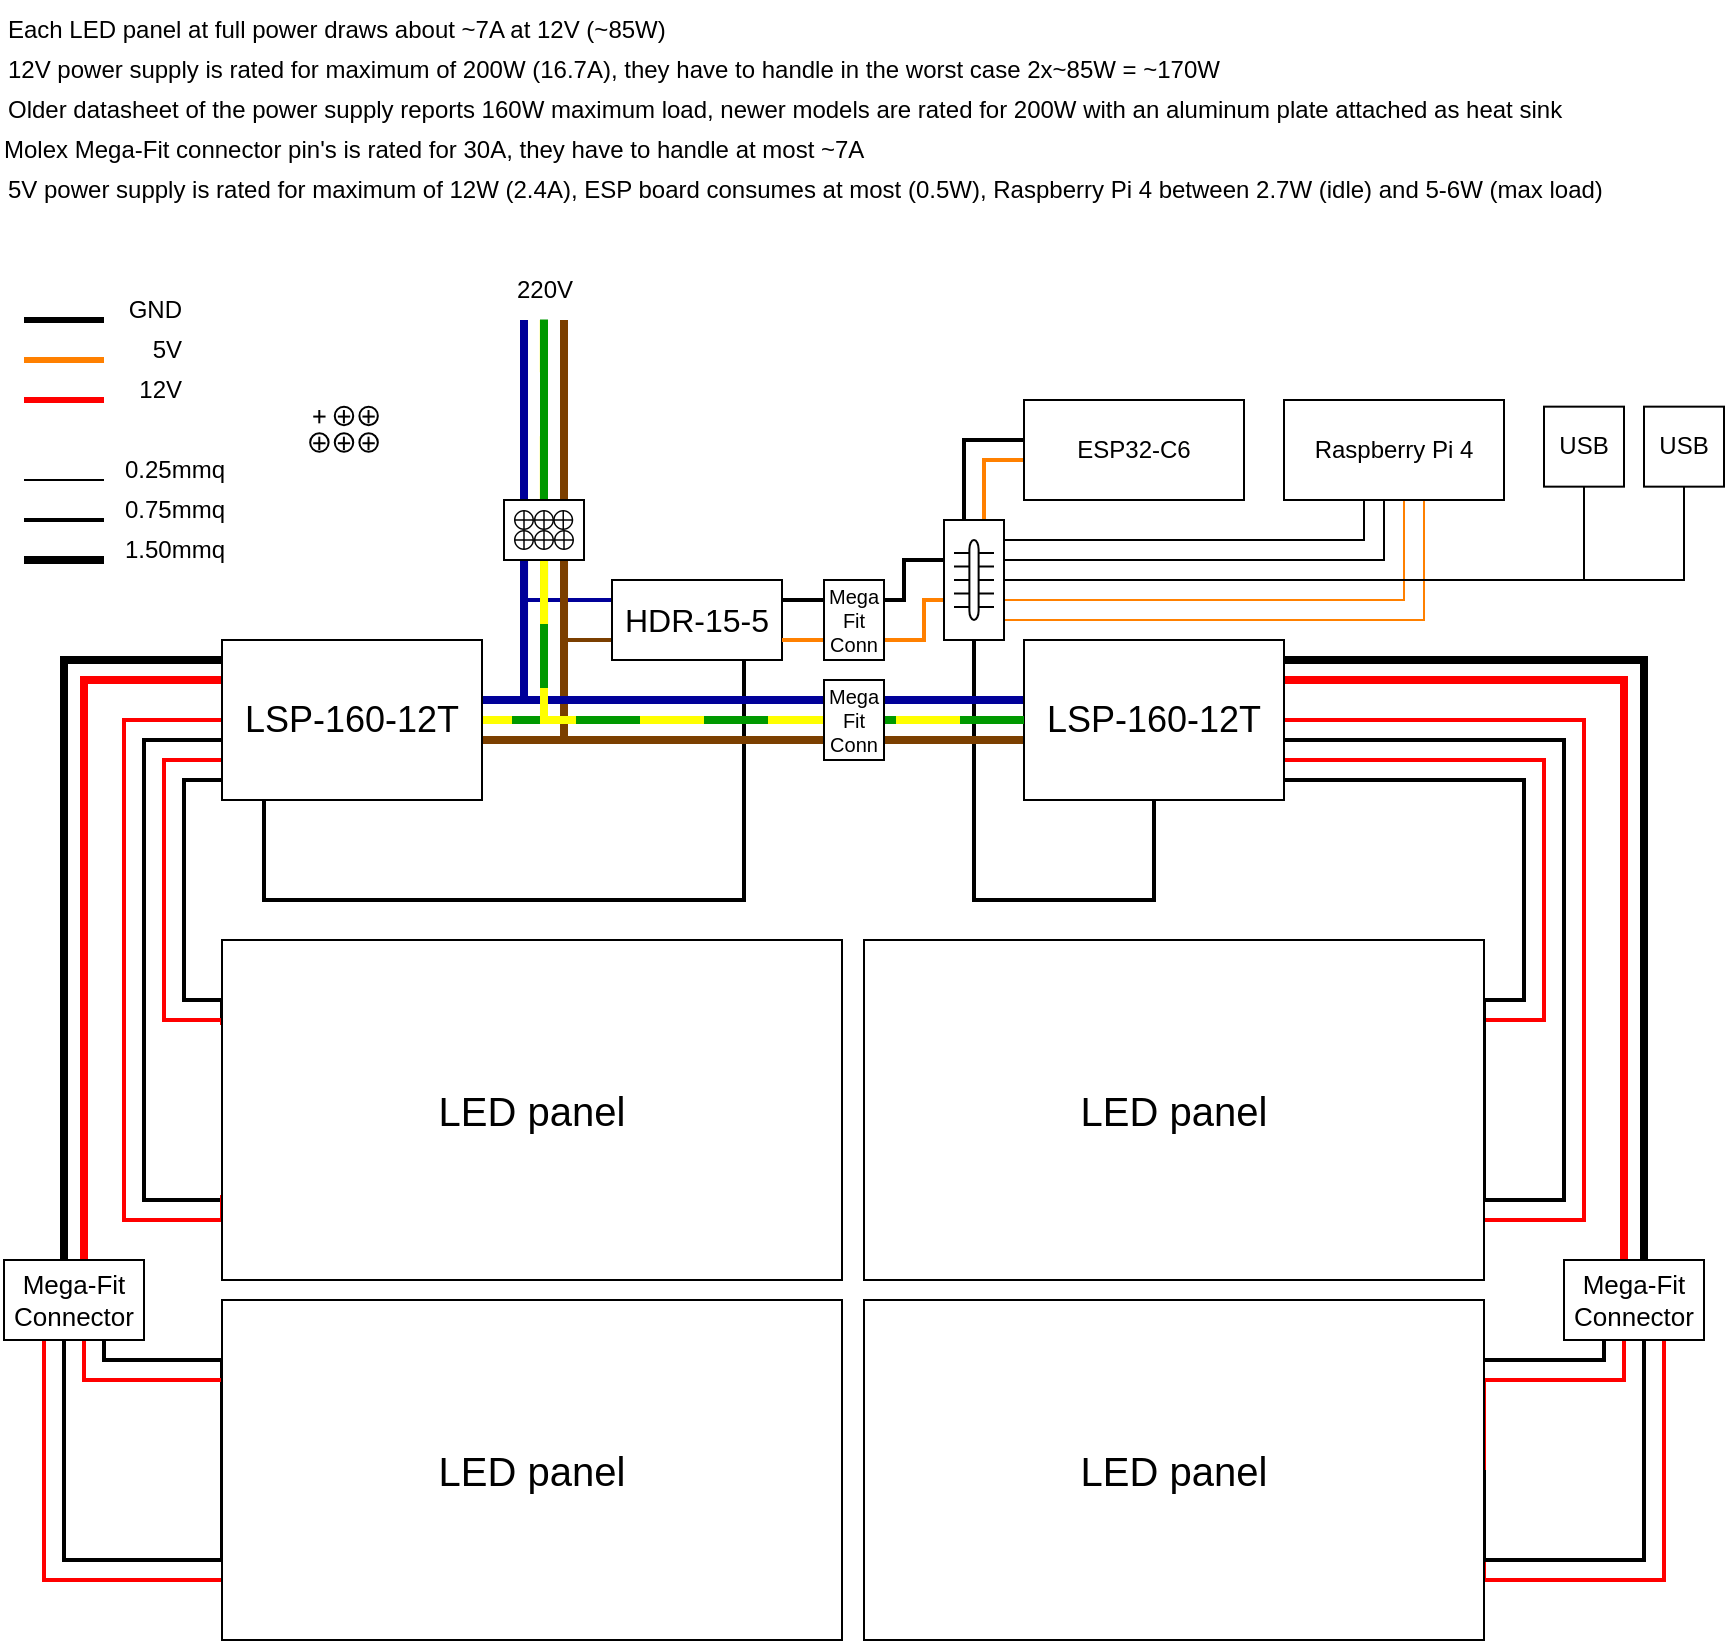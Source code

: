 <mxfile version="25.0.2">
  <diagram name="Page-1" id="7e0a89b8-554c-2b80-1dc8-d5c74ca68de4">
    <mxGraphModel dx="3174" dy="1694" grid="1" gridSize="10" guides="1" tooltips="1" connect="1" arrows="1" fold="1" page="1" pageScale="1" pageWidth="1100" pageHeight="850" background="none" math="0" shadow="0">
      <root>
        <mxCell id="0" />
        <mxCell id="1" parent="0" />
        <mxCell id="R7BwMAcGF1jIbClUYMeT-106" style="edgeStyle=orthogonalEdgeStyle;rounded=0;orthogonalLoop=1;jettySize=auto;html=1;entryX=0.5;entryY=1;entryDx=0;entryDy=0;strokeWidth=2;endArrow=none;endFill=0;" parent="1" source="R7BwMAcGF1jIbClUYMeT-2" target="R7BwMAcGF1jIbClUYMeT-6" edge="1">
          <mxGeometry relative="1" as="geometry">
            <Array as="points">
              <mxPoint x="130" y="-380" />
              <mxPoint x="370" y="-380" />
              <mxPoint x="370" y="-510" />
              <mxPoint x="346" y="-510" />
            </Array>
          </mxGeometry>
        </mxCell>
        <mxCell id="R7BwMAcGF1jIbClUYMeT-153" style="edgeStyle=orthogonalEdgeStyle;rounded=0;orthogonalLoop=1;jettySize=auto;html=1;entryX=0.5;entryY=1;entryDx=0;entryDy=0;strokeWidth=2;endArrow=none;endFill=0;exitX=0.5;exitY=1;exitDx=0;exitDy=0;" parent="1" source="R7BwMAcGF1jIbClUYMeT-119" target="R7BwMAcGF1jIbClUYMeT-107" edge="1">
          <mxGeometry relative="1" as="geometry">
            <Array as="points">
              <mxPoint x="485" y="-380" />
              <mxPoint x="575" y="-380" />
            </Array>
          </mxGeometry>
        </mxCell>
        <mxCell id="R7BwMAcGF1jIbClUYMeT-108" style="edgeStyle=orthogonalEdgeStyle;rounded=0;orthogonalLoop=1;jettySize=auto;html=1;entryX=0;entryY=0.5;entryDx=0;entryDy=0;strokeWidth=4;strokeColor=#7B3F00;exitX=0.5;exitY=1;exitDx=0;exitDy=0;" parent="1" edge="1">
          <mxGeometry relative="1" as="geometry">
            <mxPoint x="270" y="-550" as="sourcePoint" />
            <mxPoint x="521" y="-470" as="targetPoint" />
            <Array as="points">
              <mxPoint x="270" y="-560" />
              <mxPoint x="280" y="-560" />
              <mxPoint x="280" y="-460" />
              <mxPoint x="531" y="-460" />
              <mxPoint x="531" y="-470" />
            </Array>
          </mxGeometry>
        </mxCell>
        <mxCell id="R7BwMAcGF1jIbClUYMeT-104" style="edgeStyle=orthogonalEdgeStyle;rounded=0;orthogonalLoop=1;jettySize=auto;html=1;entryX=1.001;entryY=0.487;entryDx=0;entryDy=0;endArrow=none;endFill=0;strokeWidth=4;strokeColor=#FFFF00;exitX=0.5;exitY=1;exitDx=0;exitDy=0;entryPerimeter=0;" parent="1" target="R7BwMAcGF1jIbClUYMeT-2" edge="1">
          <mxGeometry relative="1" as="geometry">
            <mxPoint x="270" y="-550" as="sourcePoint" />
            <mxPoint x="279" y="-470" as="targetPoint" />
            <Array as="points">
              <mxPoint x="270" y="-470" />
              <mxPoint x="239" y="-470" />
            </Array>
          </mxGeometry>
        </mxCell>
        <mxCell id="R7BwMAcGF1jIbClUYMeT-24" style="edgeStyle=orthogonalEdgeStyle;rounded=0;orthogonalLoop=1;jettySize=auto;html=1;entryX=0;entryY=0.25;entryDx=0;entryDy=0;endArrow=none;endFill=0;strokeColor=#000000;strokeWidth=2;" parent="1" source="R7BwMAcGF1jIbClUYMeT-2" target="R7BwMAcGF1jIbClUYMeT-21" edge="1">
          <mxGeometry relative="1" as="geometry">
            <Array as="points">
              <mxPoint x="90" y="-440" />
              <mxPoint x="90" y="-330" />
              <mxPoint x="109" y="-330" />
            </Array>
          </mxGeometry>
        </mxCell>
        <mxCell id="R7BwMAcGF1jIbClUYMeT-25" style="edgeStyle=orthogonalEdgeStyle;rounded=0;orthogonalLoop=1;jettySize=auto;html=1;entryX=0;entryY=0.25;entryDx=0;entryDy=0;endArrow=none;endFill=0;strokeColor=#FF0000;strokeWidth=2;" parent="1" source="R7BwMAcGF1jIbClUYMeT-2" target="R7BwMAcGF1jIbClUYMeT-21" edge="1">
          <mxGeometry relative="1" as="geometry">
            <Array as="points">
              <mxPoint x="80" y="-450" />
              <mxPoint x="80" y="-320" />
              <mxPoint x="109" y="-320" />
            </Array>
          </mxGeometry>
        </mxCell>
        <mxCell id="R7BwMAcGF1jIbClUYMeT-26" style="edgeStyle=orthogonalEdgeStyle;rounded=0;orthogonalLoop=1;jettySize=auto;html=1;entryX=0;entryY=0.75;entryDx=0;entryDy=0;endArrow=none;endFill=0;strokeColor=#000000;strokeWidth=2;" parent="1" source="R7BwMAcGF1jIbClUYMeT-2" target="R7BwMAcGF1jIbClUYMeT-21" edge="1">
          <mxGeometry relative="1" as="geometry">
            <Array as="points">
              <mxPoint x="70" y="-460" />
              <mxPoint x="70" y="-230" />
              <mxPoint x="109" y="-230" />
            </Array>
          </mxGeometry>
        </mxCell>
        <mxCell id="R7BwMAcGF1jIbClUYMeT-28" style="edgeStyle=orthogonalEdgeStyle;rounded=0;orthogonalLoop=1;jettySize=auto;html=1;entryX=0;entryY=0.75;entryDx=0;entryDy=0;endArrow=none;endFill=0;strokeColor=#FF0000;strokeWidth=2;" parent="1" source="R7BwMAcGF1jIbClUYMeT-2" target="R7BwMAcGF1jIbClUYMeT-21" edge="1">
          <mxGeometry relative="1" as="geometry">
            <Array as="points">
              <mxPoint x="60" y="-470" />
              <mxPoint x="60" y="-220" />
              <mxPoint x="109" y="-220" />
            </Array>
          </mxGeometry>
        </mxCell>
        <mxCell id="R7BwMAcGF1jIbClUYMeT-31" style="edgeStyle=orthogonalEdgeStyle;rounded=0;orthogonalLoop=1;jettySize=auto;html=1;endArrow=none;endFill=0;strokeWidth=4;entryX=0.5;entryY=0;entryDx=0;entryDy=0;" parent="1" source="R7BwMAcGF1jIbClUYMeT-2" target="R7BwMAcGF1jIbClUYMeT-42" edge="1">
          <mxGeometry relative="1" as="geometry">
            <mxPoint y="-90" as="targetPoint" />
            <Array as="points">
              <mxPoint x="30" y="-500" />
              <mxPoint x="30" y="-190" />
              <mxPoint x="35" y="-190" />
            </Array>
          </mxGeometry>
        </mxCell>
        <mxCell id="R7BwMAcGF1jIbClUYMeT-13" value="USB" style="whiteSpace=wrap;html=1;aspect=fixed;" parent="1" vertex="1">
          <mxGeometry x="770" y="-626.67" width="40" height="40" as="geometry" />
        </mxCell>
        <mxCell id="R7BwMAcGF1jIbClUYMeT-14" value="USB" style="whiteSpace=wrap;html=1;aspect=fixed;" parent="1" vertex="1">
          <mxGeometry x="820" y="-626.67" width="40" height="40" as="geometry" />
        </mxCell>
        <mxCell id="R7BwMAcGF1jIbClUYMeT-21" value="&lt;font style=&quot;font-size: 20px;&quot;&gt;LED panel&lt;/font&gt;" style="rounded=0;whiteSpace=wrap;html=1;" parent="1" vertex="1">
          <mxGeometry x="109" y="-360" width="310" height="170" as="geometry" />
        </mxCell>
        <mxCell id="R7BwMAcGF1jIbClUYMeT-33" value="" style="endArrow=none;html=1;rounded=0;strokeWidth=2;" parent="1" edge="1">
          <mxGeometry width="50" height="50" relative="1" as="geometry">
            <mxPoint x="10" y="-570" as="sourcePoint" />
            <mxPoint x="50" y="-570" as="targetPoint" />
          </mxGeometry>
        </mxCell>
        <mxCell id="R7BwMAcGF1jIbClUYMeT-34" value="0.75mmq" style="text;html=1;align=center;verticalAlign=middle;resizable=0;points=[];autosize=1;strokeColor=none;fillColor=none;" parent="1" vertex="1">
          <mxGeometry x="50" y="-590" width="70" height="30" as="geometry" />
        </mxCell>
        <mxCell id="R7BwMAcGF1jIbClUYMeT-35" value="" style="endArrow=none;html=1;rounded=0;strokeWidth=4;" parent="1" edge="1">
          <mxGeometry width="50" height="50" relative="1" as="geometry">
            <mxPoint x="10" y="-550" as="sourcePoint" />
            <mxPoint x="50" y="-550" as="targetPoint" />
          </mxGeometry>
        </mxCell>
        <mxCell id="R7BwMAcGF1jIbClUYMeT-36" value="1.50mmq" style="text;html=1;align=center;verticalAlign=middle;resizable=0;points=[];autosize=1;strokeColor=none;fillColor=none;" parent="1" vertex="1">
          <mxGeometry x="50" y="-570" width="70" height="30" as="geometry" />
        </mxCell>
        <mxCell id="R7BwMAcGF1jIbClUYMeT-37" value="Each LED panel at full power draws about ~7A at 12V (~85W)" style="text;html=1;align=left;verticalAlign=middle;resizable=0;points=[];autosize=1;strokeColor=none;fillColor=none;" parent="1" vertex="1">
          <mxGeometry y="-830" width="350" height="30" as="geometry" />
        </mxCell>
        <mxCell id="R7BwMAcGF1jIbClUYMeT-38" value="12V power supply is rated for maximum of 200W (16.7A), they have to handle in the worst case 2x~85W =&amp;nbsp;&lt;span id=&quot;cwos&quot; class=&quot;qv3Wpe&quot;&gt;~170W&lt;/span&gt;" style="text;html=1;align=left;verticalAlign=middle;resizable=0;points=[];autosize=1;strokeColor=none;fillColor=none;" parent="1" vertex="1">
          <mxGeometry y="-810" width="630" height="30" as="geometry" />
        </mxCell>
        <mxCell id="R7BwMAcGF1jIbClUYMeT-39" value="Molex Mega-Fit connector pin&#39;s is rated for 30A, they have to handle at most&amp;nbsp;&lt;span style=&quot;text-wrap: nowrap;&quot;&gt;~7A&lt;/span&gt;" style="text;html=1;align=left;verticalAlign=middle;whiteSpace=wrap;rounded=0;" parent="1" vertex="1">
          <mxGeometry x="-2" y="-770" width="552.5" height="30" as="geometry" />
        </mxCell>
        <mxCell id="R7BwMAcGF1jIbClUYMeT-40" value="Older datasheet of the power supply reports 160W maximum load, newer models are rated for 200W with an aluminum plate attached as heat sink" style="text;html=1;align=left;verticalAlign=middle;whiteSpace=wrap;rounded=0;" parent="1" vertex="1">
          <mxGeometry y="-790" width="820" height="30" as="geometry" />
        </mxCell>
        <mxCell id="R7BwMAcGF1jIbClUYMeT-43" value="" style="edgeStyle=orthogonalEdgeStyle;rounded=0;orthogonalLoop=1;jettySize=auto;html=1;entryX=0.5;entryY=0;entryDx=0;entryDy=0;strokeWidth=4;endArrow=none;endFill=0;strokeColor=#FF0000;" parent="1" source="R7BwMAcGF1jIbClUYMeT-2" target="R7BwMAcGF1jIbClUYMeT-42" edge="1">
          <mxGeometry relative="1" as="geometry">
            <mxPoint x="110" y="-490" as="sourcePoint" />
            <mxPoint x="109" y="-105" as="targetPoint" />
            <Array as="points">
              <mxPoint x="40" y="-490" />
              <mxPoint x="40" y="-190" />
              <mxPoint x="35" y="-190" />
            </Array>
          </mxGeometry>
        </mxCell>
        <mxCell id="R7BwMAcGF1jIbClUYMeT-44" style="edgeStyle=orthogonalEdgeStyle;rounded=0;orthogonalLoop=1;jettySize=auto;html=1;entryX=0;entryY=0.5;entryDx=0;entryDy=0;endArrow=none;endFill=0;strokeWidth=2;" parent="1" source="R7BwMAcGF1jIbClUYMeT-42" target="R7BwMAcGF1jIbClUYMeT-22" edge="1">
          <mxGeometry relative="1" as="geometry">
            <Array as="points">
              <mxPoint x="50" y="-150" />
              <mxPoint x="109" y="-150" />
            </Array>
          </mxGeometry>
        </mxCell>
        <mxCell id="R7BwMAcGF1jIbClUYMeT-45" style="edgeStyle=orthogonalEdgeStyle;rounded=0;orthogonalLoop=1;jettySize=auto;html=1;entryX=0;entryY=0.5;entryDx=0;entryDy=0;endArrow=none;endFill=0;strokeColor=#FF0000;strokeWidth=2;" parent="1" source="R7BwMAcGF1jIbClUYMeT-42" target="R7BwMAcGF1jIbClUYMeT-22" edge="1">
          <mxGeometry relative="1" as="geometry">
            <Array as="points">
              <mxPoint x="40" y="-140" />
              <mxPoint x="120" y="-140" />
              <mxPoint x="120" y="-95" />
            </Array>
          </mxGeometry>
        </mxCell>
        <mxCell id="R7BwMAcGF1jIbClUYMeT-46" style="edgeStyle=orthogonalEdgeStyle;rounded=0;orthogonalLoop=1;jettySize=auto;html=1;entryX=0;entryY=0.5;entryDx=0;entryDy=0;endArrow=none;endFill=0;strokeWidth=2;" parent="1" source="R7BwMAcGF1jIbClUYMeT-42" target="R7BwMAcGF1jIbClUYMeT-22" edge="1">
          <mxGeometry relative="1" as="geometry">
            <Array as="points">
              <mxPoint x="30" y="-50" />
              <mxPoint x="109" y="-50" />
            </Array>
          </mxGeometry>
        </mxCell>
        <mxCell id="R7BwMAcGF1jIbClUYMeT-47" style="edgeStyle=orthogonalEdgeStyle;rounded=0;orthogonalLoop=1;jettySize=auto;html=1;entryX=0;entryY=0.5;entryDx=0;entryDy=0;endArrow=none;endFill=0;strokeColor=#FF0000;strokeWidth=2;" parent="1" source="R7BwMAcGF1jIbClUYMeT-42" target="R7BwMAcGF1jIbClUYMeT-22" edge="1">
          <mxGeometry relative="1" as="geometry">
            <Array as="points">
              <mxPoint x="20" y="-40" />
              <mxPoint x="130" y="-40" />
              <mxPoint x="130" y="-95" />
            </Array>
          </mxGeometry>
        </mxCell>
        <mxCell id="R7BwMAcGF1jIbClUYMeT-42" value="&lt;font style=&quot;font-size: 13px;&quot;&gt;Mega-Fit&lt;/font&gt;&lt;div&gt;&lt;font style=&quot;font-size: 13px;&quot;&gt;Connector&lt;/font&gt;&lt;/div&gt;" style="rounded=0;whiteSpace=wrap;html=1;fontSize=8;spacing=2;" parent="1" vertex="1">
          <mxGeometry y="-200" width="70" height="40" as="geometry" />
        </mxCell>
        <mxCell id="R7BwMAcGF1jIbClUYMeT-22" value="&lt;font style=&quot;font-size: 20px;&quot;&gt;LED panel&lt;/font&gt;" style="rounded=0;whiteSpace=wrap;html=1;" parent="1" vertex="1">
          <mxGeometry x="109" y="-180" width="310" height="170" as="geometry" />
        </mxCell>
        <mxCell id="R7BwMAcGF1jIbClUYMeT-87" style="edgeStyle=orthogonalEdgeStyle;rounded=0;orthogonalLoop=1;jettySize=auto;html=1;endArrow=none;endFill=0;strokeWidth=4;strokeColor=#000099;" parent="1" edge="1">
          <mxGeometry relative="1" as="geometry">
            <mxPoint x="260" y="-670" as="targetPoint" />
            <mxPoint x="260" y="-580" as="sourcePoint" />
            <Array as="points">
              <mxPoint x="260" y="-560" />
              <mxPoint x="260" y="-560" />
            </Array>
          </mxGeometry>
        </mxCell>
        <mxCell id="R7BwMAcGF1jIbClUYMeT-91" style="edgeStyle=orthogonalEdgeStyle;rounded=0;orthogonalLoop=1;jettySize=auto;html=1;entryX=0;entryY=0.5;entryDx=0;entryDy=0;endArrow=none;endFill=0;strokeColor=#000099;strokeWidth=2;" parent="1" target="R7BwMAcGF1jIbClUYMeT-6" edge="1">
          <mxGeometry relative="1" as="geometry">
            <mxPoint x="260.015" y="-550" as="sourcePoint" />
            <Array as="points">
              <mxPoint x="260" y="-530" />
              <mxPoint x="310" y="-530" />
              <mxPoint x="310" y="-520" />
            </Array>
          </mxGeometry>
        </mxCell>
        <mxCell id="R7BwMAcGF1jIbClUYMeT-92" style="edgeStyle=orthogonalEdgeStyle;rounded=0;orthogonalLoop=1;jettySize=auto;html=1;entryX=0;entryY=0.5;entryDx=0;entryDy=0;endArrow=none;endFill=0;strokeColor=#7B3F00;strokeWidth=2;" parent="1" target="R7BwMAcGF1jIbClUYMeT-6" edge="1">
          <mxGeometry relative="1" as="geometry">
            <mxPoint x="280.015" y="-550" as="sourcePoint" />
            <Array as="points">
              <mxPoint x="280" y="-510" />
              <mxPoint x="310" y="-510" />
              <mxPoint x="310" y="-520" />
            </Array>
          </mxGeometry>
        </mxCell>
        <mxCell id="R7BwMAcGF1jIbClUYMeT-99" style="edgeStyle=orthogonalEdgeStyle;rounded=0;orthogonalLoop=1;jettySize=auto;html=1;entryX=1;entryY=0.5;entryDx=0;entryDy=0;endArrow=none;endFill=0;strokeWidth=4;strokeColor=#000099;" parent="1" target="R7BwMAcGF1jIbClUYMeT-2" edge="1">
          <mxGeometry relative="1" as="geometry">
            <mxPoint x="260.015" y="-550" as="sourcePoint" />
            <Array as="points">
              <mxPoint x="260" y="-480" />
              <mxPoint x="229" y="-480" />
              <mxPoint x="229" y="-470" />
            </Array>
          </mxGeometry>
        </mxCell>
        <mxCell id="R7BwMAcGF1jIbClUYMeT-100" style="edgeStyle=orthogonalEdgeStyle;rounded=0;orthogonalLoop=1;jettySize=auto;html=1;entryX=1;entryY=0.5;entryDx=0;entryDy=0;endArrow=none;endFill=0;strokeWidth=4;dashed=1;dashPattern=8 8;strokeColor=#009900;" parent="1" target="R7BwMAcGF1jIbClUYMeT-2" edge="1">
          <mxGeometry relative="1" as="geometry">
            <mxPoint x="270.015" y="-550" as="sourcePoint" />
            <Array as="points">
              <mxPoint x="270" y="-470" />
            </Array>
          </mxGeometry>
        </mxCell>
        <mxCell id="R7BwMAcGF1jIbClUYMeT-101" style="edgeStyle=orthogonalEdgeStyle;rounded=0;orthogonalLoop=1;jettySize=auto;html=1;entryX=1;entryY=0.5;entryDx=0;entryDy=0;endArrow=none;endFill=0;strokeWidth=4;strokeColor=#7B3F00;" parent="1" target="R7BwMAcGF1jIbClUYMeT-2" edge="1">
          <mxGeometry relative="1" as="geometry">
            <mxPoint x="280.015" y="-550" as="sourcePoint" />
            <Array as="points">
              <mxPoint x="280" y="-460" />
              <mxPoint x="229" y="-460" />
              <mxPoint x="229" y="-470" />
            </Array>
          </mxGeometry>
        </mxCell>
        <mxCell id="R7BwMAcGF1jIbClUYMeT-2" value="&lt;font style=&quot;font-size: 18px;&quot;&gt;LSP-160-12T &lt;/font&gt;" style="rounded=0;whiteSpace=wrap;html=1;" parent="1" vertex="1">
          <mxGeometry x="109" y="-510" width="130" height="80" as="geometry" />
        </mxCell>
        <mxCell id="R7BwMAcGF1jIbClUYMeT-121" style="edgeStyle=orthogonalEdgeStyle;rounded=0;orthogonalLoop=1;jettySize=auto;html=1;entryX=0;entryY=0.5;entryDx=0;entryDy=0;endArrow=none;endFill=0;strokeWidth=2;" parent="1" source="R7BwMAcGF1jIbClUYMeT-6" target="R7BwMAcGF1jIbClUYMeT-146" edge="1">
          <mxGeometry relative="1" as="geometry">
            <Array as="points">
              <mxPoint x="420" y="-530" />
              <mxPoint x="420" y="-520" />
            </Array>
          </mxGeometry>
        </mxCell>
        <mxCell id="R7BwMAcGF1jIbClUYMeT-6" value="&lt;font style=&quot;font-size: 16px;&quot;&gt;HDR-15-5&lt;/font&gt;" style="rounded=0;whiteSpace=wrap;html=1;" parent="1" vertex="1">
          <mxGeometry x="304" y="-540" width="85" height="40" as="geometry" />
        </mxCell>
        <mxCell id="R7BwMAcGF1jIbClUYMeT-105" value="220V" style="text;html=1;align=center;verticalAlign=middle;resizable=0;points=[];autosize=1;strokeColor=none;fillColor=none;" parent="1" vertex="1">
          <mxGeometry x="245" y="-700" width="50" height="30" as="geometry" />
        </mxCell>
        <mxCell id="R7BwMAcGF1jIbClUYMeT-109" style="edgeStyle=orthogonalEdgeStyle;rounded=0;orthogonalLoop=1;jettySize=auto;html=1;entryX=0;entryY=0.5;entryDx=0;entryDy=0;strokeWidth=4;strokeColor=#000099;" parent="1" target="R7BwMAcGF1jIbClUYMeT-107" edge="1">
          <mxGeometry relative="1" as="geometry">
            <mxPoint x="260.015" y="-550" as="sourcePoint" />
            <Array as="points">
              <mxPoint x="260" y="-480" />
              <mxPoint x="520" y="-480" />
              <mxPoint x="520" y="-470" />
            </Array>
          </mxGeometry>
        </mxCell>
        <mxCell id="R7BwMAcGF1jIbClUYMeT-122" style="edgeStyle=orthogonalEdgeStyle;rounded=0;orthogonalLoop=1;jettySize=auto;html=1;entryX=1;entryY=0.5;entryDx=0;entryDy=0;strokeColor=#FF0000;endArrow=none;endFill=0;strokeWidth=2;" parent="1" edge="1">
          <mxGeometry relative="1" as="geometry">
            <mxPoint x="639.99" y="-470.0" as="sourcePoint" />
            <mxPoint x="739.99" y="-265" as="targetPoint" />
            <Array as="points">
              <mxPoint x="790" y="-470" />
              <mxPoint x="790" y="-220" />
              <mxPoint x="730" y="-220" />
              <mxPoint x="730" y="-265" />
            </Array>
          </mxGeometry>
        </mxCell>
        <mxCell id="R7BwMAcGF1jIbClUYMeT-123" style="edgeStyle=orthogonalEdgeStyle;rounded=0;orthogonalLoop=1;jettySize=auto;html=1;entryX=1;entryY=0.5;entryDx=0;entryDy=0;endArrow=none;endFill=0;strokeWidth=2;" parent="1" source="R7BwMAcGF1jIbClUYMeT-107" target="R7BwMAcGF1jIbClUYMeT-20" edge="1">
          <mxGeometry relative="1" as="geometry">
            <Array as="points">
              <mxPoint x="780" y="-460" />
              <mxPoint x="780" y="-230" />
              <mxPoint x="740" y="-230" />
            </Array>
          </mxGeometry>
        </mxCell>
        <mxCell id="R7BwMAcGF1jIbClUYMeT-124" style="edgeStyle=orthogonalEdgeStyle;rounded=0;orthogonalLoop=1;jettySize=auto;html=1;entryX=1;entryY=0.5;entryDx=0;entryDy=0;endArrow=none;endFill=0;strokeColor=#FF0000;strokeWidth=2;" parent="1" source="R7BwMAcGF1jIbClUYMeT-107" target="R7BwMAcGF1jIbClUYMeT-20" edge="1">
          <mxGeometry relative="1" as="geometry">
            <Array as="points">
              <mxPoint x="770" y="-450" />
              <mxPoint x="770" y="-320" />
              <mxPoint x="740" y="-320" />
            </Array>
          </mxGeometry>
        </mxCell>
        <mxCell id="R7BwMAcGF1jIbClUYMeT-125" style="edgeStyle=orthogonalEdgeStyle;rounded=0;orthogonalLoop=1;jettySize=auto;html=1;entryX=1;entryY=0.5;entryDx=0;entryDy=0;endArrow=none;endFill=0;strokeWidth=2;" parent="1" source="R7BwMAcGF1jIbClUYMeT-107" target="R7BwMAcGF1jIbClUYMeT-20" edge="1">
          <mxGeometry relative="1" as="geometry">
            <Array as="points">
              <mxPoint x="760" y="-440" />
              <mxPoint x="760" y="-330" />
              <mxPoint x="740" y="-330" />
            </Array>
          </mxGeometry>
        </mxCell>
        <mxCell id="R7BwMAcGF1jIbClUYMeT-126" style="edgeStyle=orthogonalEdgeStyle;rounded=0;orthogonalLoop=1;jettySize=auto;html=1;entryX=0.5;entryY=0;entryDx=0;entryDy=0;endArrow=none;endFill=0;strokeWidth=4;strokeColor=#FF0000;" parent="1" source="R7BwMAcGF1jIbClUYMeT-107" target="R7BwMAcGF1jIbClUYMeT-112" edge="1">
          <mxGeometry relative="1" as="geometry">
            <Array as="points">
              <mxPoint x="810" y="-490" />
              <mxPoint x="810" y="-190" />
              <mxPoint x="815" y="-190" />
            </Array>
          </mxGeometry>
        </mxCell>
        <mxCell id="R7BwMAcGF1jIbClUYMeT-127" style="edgeStyle=orthogonalEdgeStyle;rounded=0;orthogonalLoop=1;jettySize=auto;html=1;entryX=0.5;entryY=0;entryDx=0;entryDy=0;endArrow=none;endFill=0;strokeWidth=4;" parent="1" source="R7BwMAcGF1jIbClUYMeT-107" target="R7BwMAcGF1jIbClUYMeT-112" edge="1">
          <mxGeometry relative="1" as="geometry">
            <Array as="points">
              <mxPoint x="820" y="-500" />
              <mxPoint x="820" y="-190" />
              <mxPoint x="815" y="-190" />
            </Array>
          </mxGeometry>
        </mxCell>
        <mxCell id="R7BwMAcGF1jIbClUYMeT-107" value="&lt;font style=&quot;font-size: 18px;&quot;&gt;LSP-160-12T &lt;/font&gt;" style="rounded=0;whiteSpace=wrap;html=1;" parent="1" vertex="1">
          <mxGeometry x="510" y="-510" width="130" height="80" as="geometry" />
        </mxCell>
        <mxCell id="R7BwMAcGF1jIbClUYMeT-110" style="edgeStyle=orthogonalEdgeStyle;rounded=0;orthogonalLoop=1;jettySize=auto;html=1;entryX=0;entryY=0.5;entryDx=0;entryDy=0;strokeWidth=4;strokeColor=#009900;endArrow=none;endFill=0;" parent="1" target="R7BwMAcGF1jIbClUYMeT-107" edge="1">
          <mxGeometry relative="1" as="geometry">
            <mxPoint x="270.015" y="-550" as="sourcePoint" />
            <Array as="points">
              <mxPoint x="270" y="-470" />
            </Array>
          </mxGeometry>
        </mxCell>
        <mxCell id="R7BwMAcGF1jIbClUYMeT-111" style="edgeStyle=orthogonalEdgeStyle;rounded=0;orthogonalLoop=1;jettySize=auto;html=1;entryX=0;entryY=0.5;entryDx=0;entryDy=0;strokeWidth=4;endArrow=none;endFill=0;strokeColor=#FFFF00;dashed=1;dashPattern=8 8;" parent="1" target="R7BwMAcGF1jIbClUYMeT-107" edge="1">
          <mxGeometry relative="1" as="geometry">
            <mxPoint x="270.015" y="-550" as="sourcePoint" />
            <Array as="points">
              <mxPoint x="270" y="-470" />
            </Array>
          </mxGeometry>
        </mxCell>
        <mxCell id="R7BwMAcGF1jIbClUYMeT-128" style="edgeStyle=orthogonalEdgeStyle;rounded=0;orthogonalLoop=1;jettySize=auto;html=1;entryX=1;entryY=0.5;entryDx=0;entryDy=0;endArrow=none;endFill=0;strokeWidth=2;" parent="1" source="R7BwMAcGF1jIbClUYMeT-112" target="R7BwMAcGF1jIbClUYMeT-23" edge="1">
          <mxGeometry relative="1" as="geometry">
            <Array as="points">
              <mxPoint x="800" y="-150" />
              <mxPoint x="730" y="-150" />
              <mxPoint x="730" y="-95" />
            </Array>
          </mxGeometry>
        </mxCell>
        <mxCell id="R7BwMAcGF1jIbClUYMeT-129" style="edgeStyle=orthogonalEdgeStyle;rounded=0;orthogonalLoop=1;jettySize=auto;html=1;entryX=1;entryY=0.5;entryDx=0;entryDy=0;endArrow=none;endFill=0;strokeColor=#FF0000;strokeWidth=2;" parent="1" source="R7BwMAcGF1jIbClUYMeT-112" target="R7BwMAcGF1jIbClUYMeT-23" edge="1">
          <mxGeometry relative="1" as="geometry">
            <Array as="points">
              <mxPoint x="810" y="-140" />
              <mxPoint x="740" y="-140" />
            </Array>
          </mxGeometry>
        </mxCell>
        <mxCell id="R7BwMAcGF1jIbClUYMeT-130" style="edgeStyle=orthogonalEdgeStyle;rounded=0;orthogonalLoop=1;jettySize=auto;html=1;entryX=1;entryY=0.5;entryDx=0;entryDy=0;endArrow=none;endFill=0;strokeColor=#FF0000;strokeWidth=2;" parent="1" source="R7BwMAcGF1jIbClUYMeT-112" target="R7BwMAcGF1jIbClUYMeT-23" edge="1">
          <mxGeometry relative="1" as="geometry">
            <Array as="points">
              <mxPoint x="830" y="-40" />
              <mxPoint x="740" y="-40" />
            </Array>
          </mxGeometry>
        </mxCell>
        <mxCell id="R7BwMAcGF1jIbClUYMeT-131" style="edgeStyle=orthogonalEdgeStyle;rounded=0;orthogonalLoop=1;jettySize=auto;html=1;entryX=1;entryY=0.5;entryDx=0;entryDy=0;endArrow=none;endFill=0;strokeWidth=2;" parent="1" source="R7BwMAcGF1jIbClUYMeT-112" target="R7BwMAcGF1jIbClUYMeT-23" edge="1">
          <mxGeometry relative="1" as="geometry">
            <Array as="points">
              <mxPoint x="820" y="-50" />
              <mxPoint x="740" y="-50" />
            </Array>
          </mxGeometry>
        </mxCell>
        <mxCell id="R7BwMAcGF1jIbClUYMeT-112" value="&lt;font style=&quot;font-size: 13px;&quot;&gt;Mega-Fit&lt;/font&gt;&lt;div&gt;&lt;font style=&quot;font-size: 13px;&quot;&gt;Connector&lt;/font&gt;&lt;/div&gt;" style="rounded=0;whiteSpace=wrap;html=1;fontSize=8;spacing=2;" parent="1" vertex="1">
          <mxGeometry x="780" y="-200" width="70" height="40" as="geometry" />
        </mxCell>
        <mxCell id="R7BwMAcGF1jIbClUYMeT-117" value="Mega&lt;div&gt;Fit&lt;/div&gt;&lt;div&gt;Conn&lt;/div&gt;" style="rounded=0;whiteSpace=wrap;html=1;fontSize=10;" parent="1" vertex="1">
          <mxGeometry x="410" y="-490" width="30" height="40" as="geometry" />
        </mxCell>
        <mxCell id="R7BwMAcGF1jIbClUYMeT-132" style="edgeStyle=orthogonalEdgeStyle;rounded=0;orthogonalLoop=1;jettySize=auto;html=1;entryX=0.5;entryY=1;entryDx=0;entryDy=0;endArrow=none;endFill=0;" parent="1" source="R7BwMAcGF1jIbClUYMeT-119" target="R7BwMAcGF1jIbClUYMeT-10" edge="1">
          <mxGeometry relative="1" as="geometry">
            <Array as="points">
              <mxPoint x="680" y="-560" />
              <mxPoint x="680" y="-590" />
              <mxPoint x="695" y="-590" />
            </Array>
          </mxGeometry>
        </mxCell>
        <mxCell id="R7BwMAcGF1jIbClUYMeT-135" style="edgeStyle=orthogonalEdgeStyle;rounded=0;orthogonalLoop=1;jettySize=auto;html=1;entryX=0.5;entryY=1;entryDx=0;entryDy=0;endArrow=none;endFill=0;strokeColor=#FF8000;" parent="1" source="R7BwMAcGF1jIbClUYMeT-119" target="R7BwMAcGF1jIbClUYMeT-10" edge="1">
          <mxGeometry relative="1" as="geometry">
            <Array as="points">
              <mxPoint x="700" y="-530" />
              <mxPoint x="700" y="-590" />
              <mxPoint x="695" y="-590" />
            </Array>
          </mxGeometry>
        </mxCell>
        <mxCell id="R7BwMAcGF1jIbClUYMeT-141" style="edgeStyle=orthogonalEdgeStyle;rounded=0;orthogonalLoop=1;jettySize=auto;html=1;entryX=0.5;entryY=1;entryDx=0;entryDy=0;endArrow=none;endFill=0;" parent="1" source="R7BwMAcGF1jIbClUYMeT-119" target="R7BwMAcGF1jIbClUYMeT-10" edge="1">
          <mxGeometry relative="1" as="geometry">
            <Array as="points">
              <mxPoint x="690" y="-550" />
              <mxPoint x="690" y="-590" />
              <mxPoint x="695" y="-590" />
            </Array>
          </mxGeometry>
        </mxCell>
        <mxCell id="R7BwMAcGF1jIbClUYMeT-142" style="edgeStyle=orthogonalEdgeStyle;rounded=0;orthogonalLoop=1;jettySize=auto;html=1;entryX=0.5;entryY=1;entryDx=0;entryDy=0;endArrow=none;endFill=0;strokeColor=#FF8000;" parent="1" source="R7BwMAcGF1jIbClUYMeT-119" target="R7BwMAcGF1jIbClUYMeT-10" edge="1">
          <mxGeometry relative="1" as="geometry">
            <Array as="points">
              <mxPoint x="710" y="-520" />
              <mxPoint x="710" y="-590" />
              <mxPoint x="695" y="-590" />
            </Array>
          </mxGeometry>
        </mxCell>
        <mxCell id="R7BwMAcGF1jIbClUYMeT-143" style="edgeStyle=orthogonalEdgeStyle;rounded=0;orthogonalLoop=1;jettySize=auto;html=1;entryX=0.5;entryY=1;entryDx=0;entryDy=0;endArrow=none;endFill=0;" parent="1" source="R7BwMAcGF1jIbClUYMeT-119" target="R7BwMAcGF1jIbClUYMeT-13" edge="1">
          <mxGeometry relative="1" as="geometry">
            <Array as="points">
              <mxPoint x="790" y="-540" />
            </Array>
          </mxGeometry>
        </mxCell>
        <mxCell id="R7BwMAcGF1jIbClUYMeT-144" style="edgeStyle=orthogonalEdgeStyle;rounded=0;orthogonalLoop=1;jettySize=auto;html=1;entryX=0.5;entryY=1;entryDx=0;entryDy=0;endArrow=none;endFill=0;" parent="1" source="R7BwMAcGF1jIbClUYMeT-119" target="R7BwMAcGF1jIbClUYMeT-14" edge="1">
          <mxGeometry relative="1" as="geometry">
            <Array as="points">
              <mxPoint x="840" y="-540" />
            </Array>
          </mxGeometry>
        </mxCell>
        <mxCell id="R7BwMAcGF1jIbClUYMeT-148" style="edgeStyle=orthogonalEdgeStyle;rounded=0;orthogonalLoop=1;jettySize=auto;html=1;entryX=0;entryY=0.5;entryDx=0;entryDy=0;strokeWidth=2;endArrow=none;endFill=0;" parent="1" source="R7BwMAcGF1jIbClUYMeT-119" target="R7BwMAcGF1jIbClUYMeT-9" edge="1">
          <mxGeometry relative="1" as="geometry">
            <Array as="points">
              <mxPoint x="480" y="-610" />
              <mxPoint x="520" y="-610" />
              <mxPoint x="520" y="-605" />
            </Array>
          </mxGeometry>
        </mxCell>
        <mxCell id="R7BwMAcGF1jIbClUYMeT-149" style="edgeStyle=orthogonalEdgeStyle;rounded=0;orthogonalLoop=1;jettySize=auto;html=1;entryX=0;entryY=0.5;entryDx=0;entryDy=0;strokeWidth=2;strokeColor=#FF8000;endArrow=none;endFill=0;" parent="1" source="R7BwMAcGF1jIbClUYMeT-119" target="R7BwMAcGF1jIbClUYMeT-9" edge="1">
          <mxGeometry relative="1" as="geometry">
            <Array as="points">
              <mxPoint x="490" y="-600" />
              <mxPoint x="520" y="-600" />
              <mxPoint x="520" y="-605" />
            </Array>
          </mxGeometry>
        </mxCell>
        <mxCell id="R7BwMAcGF1jIbClUYMeT-20" value="&lt;font style=&quot;font-size: 20px;&quot;&gt;LED panel&lt;/font&gt;" style="rounded=0;whiteSpace=wrap;html=1;" parent="1" vertex="1">
          <mxGeometry x="430" y="-360" width="310" height="170" as="geometry" />
        </mxCell>
        <mxCell id="R7BwMAcGF1jIbClUYMeT-23" value="&lt;font style=&quot;font-size: 20px;&quot;&gt;LED panel&lt;/font&gt;" style="rounded=0;whiteSpace=wrap;html=1;" parent="1" vertex="1">
          <mxGeometry x="430" y="-180" width="310" height="170" as="geometry" />
        </mxCell>
        <mxCell id="R7BwMAcGF1jIbClUYMeT-86" style="edgeStyle=orthogonalEdgeStyle;rounded=0;orthogonalLoop=1;jettySize=auto;html=1;endArrow=none;endFill=0;strokeWidth=4;curved=1;strokeColor=#FFFF00;shadow=0;flowAnimation=0;dashed=1;dashPattern=8 8;" parent="1" edge="1">
          <mxGeometry relative="1" as="geometry">
            <mxPoint x="269.9" y="-670" as="targetPoint" />
            <mxPoint x="269.91" y="-580" as="sourcePoint" />
          </mxGeometry>
        </mxCell>
        <mxCell id="R7BwMAcGF1jIbClUYMeT-10" value="Raspberry Pi 4" style="rounded=0;whiteSpace=wrap;html=1;" parent="1" vertex="1">
          <mxGeometry x="640" y="-630" width="110" height="50" as="geometry" />
        </mxCell>
        <mxCell id="R7BwMAcGF1jIbClUYMeT-138" value="" style="endArrow=none;html=1;rounded=0;strokeWidth=1;" parent="1" edge="1">
          <mxGeometry width="50" height="50" relative="1" as="geometry">
            <mxPoint x="10" y="-590" as="sourcePoint" />
            <mxPoint x="50" y="-590" as="targetPoint" />
          </mxGeometry>
        </mxCell>
        <mxCell id="R7BwMAcGF1jIbClUYMeT-139" value="0.25mmq" style="text;html=1;align=center;verticalAlign=middle;resizable=0;points=[];autosize=1;strokeColor=none;fillColor=none;" parent="1" vertex="1">
          <mxGeometry x="50" y="-610" width="70" height="30" as="geometry" />
        </mxCell>
        <mxCell id="R7BwMAcGF1jIbClUYMeT-9" value="ESP32-C6" style="rounded=0;whiteSpace=wrap;html=1;" parent="1" vertex="1">
          <mxGeometry x="510" y="-630" width="110" height="50" as="geometry" />
        </mxCell>
        <mxCell id="R7BwMAcGF1jIbClUYMeT-147" value="" style="edgeStyle=orthogonalEdgeStyle;rounded=0;orthogonalLoop=1;jettySize=auto;html=1;entryX=0;entryY=0.5;entryDx=0;entryDy=0;endArrow=none;endFill=0;strokeColor=#FF8000;strokeWidth=2;" parent="1" source="R7BwMAcGF1jIbClUYMeT-6" target="R7BwMAcGF1jIbClUYMeT-146" edge="1">
          <mxGeometry relative="1" as="geometry">
            <mxPoint x="380" y="-510" as="sourcePoint" />
            <mxPoint x="450" y="-555" as="targetPoint" />
            <Array as="points">
              <mxPoint x="420" y="-510" />
              <mxPoint x="420" y="-520" />
            </Array>
          </mxGeometry>
        </mxCell>
        <mxCell id="R7BwMAcGF1jIbClUYMeT-150" style="edgeStyle=orthogonalEdgeStyle;rounded=0;orthogonalLoop=1;jettySize=auto;html=1;entryX=0;entryY=0.5;entryDx=0;entryDy=0;strokeWidth=2;" parent="1" source="R7BwMAcGF1jIbClUYMeT-146" target="R7BwMAcGF1jIbClUYMeT-119" edge="1">
          <mxGeometry relative="1" as="geometry">
            <Array as="points">
              <mxPoint x="450" y="-530" />
              <mxPoint x="450" y="-550" />
              <mxPoint x="480" y="-550" />
              <mxPoint x="480" y="-540" />
            </Array>
          </mxGeometry>
        </mxCell>
        <mxCell id="R7BwMAcGF1jIbClUYMeT-151" style="edgeStyle=orthogonalEdgeStyle;rounded=0;orthogonalLoop=1;jettySize=auto;html=1;entryX=0;entryY=0.5;entryDx=0;entryDy=0;strokeColor=#FF8000;strokeWidth=2;" parent="1" source="R7BwMAcGF1jIbClUYMeT-146" target="R7BwMAcGF1jIbClUYMeT-119" edge="1">
          <mxGeometry relative="1" as="geometry">
            <Array as="points">
              <mxPoint x="460" y="-510" />
              <mxPoint x="460" y="-530" />
              <mxPoint x="480" y="-530" />
              <mxPoint x="480" y="-540" />
            </Array>
          </mxGeometry>
        </mxCell>
        <mxCell id="R7BwMAcGF1jIbClUYMeT-146" value="Mega&lt;div&gt;Fit&lt;/div&gt;&lt;div&gt;Conn&lt;/div&gt;" style="rounded=0;whiteSpace=wrap;html=1;fontSize=10;" parent="1" vertex="1">
          <mxGeometry x="410" y="-540" width="30" height="40" as="geometry" />
        </mxCell>
        <mxCell id="R7BwMAcGF1jIbClUYMeT-119" value="" style="rounded=0;whiteSpace=wrap;html=1;" parent="1" vertex="1">
          <mxGeometry x="470" y="-570" width="30" height="60" as="geometry" />
        </mxCell>
        <mxCell id="R7BwMAcGF1jIbClUYMeT-152" value="5V power supply is rated for maximum of 12W (2.4A), ESP board consumes at most (0.5W), Raspberry Pi 4 between 2.7W (idle) and 5-6W (max load)" style="text;html=1;align=left;verticalAlign=middle;resizable=0;points=[];autosize=1;strokeColor=none;fillColor=none;" parent="1" vertex="1">
          <mxGeometry y="-750" width="820" height="30" as="geometry" />
        </mxCell>
        <mxCell id="R7BwMAcGF1jIbClUYMeT-160" value="" style="endArrow=none;html=1;rounded=0;strokeWidth=3;strokeColor=#FF0000;" parent="1" edge="1">
          <mxGeometry width="50" height="50" relative="1" as="geometry">
            <mxPoint x="10" y="-630" as="sourcePoint" />
            <mxPoint x="50" y="-630" as="targetPoint" />
          </mxGeometry>
        </mxCell>
        <mxCell id="R7BwMAcGF1jIbClUYMeT-161" value="12V" style="text;html=1;align=right;verticalAlign=middle;resizable=0;points=[];autosize=1;strokeColor=none;fillColor=none;" parent="1" vertex="1">
          <mxGeometry x="50" y="-650" width="40" height="30" as="geometry" />
        </mxCell>
        <mxCell id="R7BwMAcGF1jIbClUYMeT-162" value="" style="endArrow=none;html=1;rounded=0;strokeWidth=3;strokeColor=#FF8000;" parent="1" edge="1">
          <mxGeometry width="50" height="50" relative="1" as="geometry">
            <mxPoint x="10" y="-650" as="sourcePoint" />
            <mxPoint x="50" y="-650" as="targetPoint" />
          </mxGeometry>
        </mxCell>
        <mxCell id="R7BwMAcGF1jIbClUYMeT-163" value="5V" style="text;html=1;align=right;verticalAlign=middle;resizable=0;points=[];autosize=1;strokeColor=none;fillColor=none;" parent="1" vertex="1">
          <mxGeometry x="50" y="-670" width="40" height="30" as="geometry" />
        </mxCell>
        <mxCell id="R7BwMAcGF1jIbClUYMeT-165" value="" style="endArrow=none;html=1;rounded=0;strokeWidth=3;strokeColor=#000000;" parent="1" edge="1">
          <mxGeometry width="50" height="50" relative="1" as="geometry">
            <mxPoint x="10" y="-670" as="sourcePoint" />
            <mxPoint x="50" y="-670" as="targetPoint" />
          </mxGeometry>
        </mxCell>
        <mxCell id="R7BwMAcGF1jIbClUYMeT-166" value="GND" style="text;html=1;align=right;verticalAlign=middle;resizable=0;points=[];autosize=1;strokeColor=none;fillColor=none;" parent="1" vertex="1">
          <mxGeometry x="40" y="-690" width="50" height="30" as="geometry" />
        </mxCell>
        <mxCell id="R7BwMAcGF1jIbClUYMeT-167" value="" style="verticalLabelPosition=bottom;shadow=0;dashed=0;align=center;html=1;verticalAlign=top;shape=mxgraph.electrical.transmission.cable_group;pointerEvents=1;" parent="1" vertex="1">
          <mxGeometry x="475" y="-560" width="20" height="40" as="geometry" />
        </mxCell>
        <mxCell id="R7BwMAcGF1jIbClUYMeT-218" value="" style="ellipse;whiteSpace=wrap;html=1;aspect=fixed;" parent="1" vertex="1">
          <mxGeometry x="165.385" y="-626.667" width="9.231" height="9.231" as="geometry" />
        </mxCell>
        <mxCell id="R7BwMAcGF1jIbClUYMeT-219" value="" style="ellipse;whiteSpace=wrap;html=1;aspect=fixed;" parent="1" vertex="1">
          <mxGeometry x="153.077" y="-613.333" width="9.231" height="9.231" as="geometry" />
        </mxCell>
        <mxCell id="R7BwMAcGF1jIbClUYMeT-220" value="" style="ellipse;whiteSpace=wrap;html=1;aspect=fixed;" parent="1" vertex="1">
          <mxGeometry x="165.385" y="-613.333" width="9.231" height="9.231" as="geometry" />
        </mxCell>
        <mxCell id="R7BwMAcGF1jIbClUYMeT-221" value="" style="ellipse;whiteSpace=wrap;html=1;aspect=fixed;" parent="1" vertex="1">
          <mxGeometry x="177.692" y="-626.667" width="9.231" height="9.231" as="geometry" />
        </mxCell>
        <mxCell id="R7BwMAcGF1jIbClUYMeT-222" value="" style="ellipse;whiteSpace=wrap;html=1;aspect=fixed;" parent="1" vertex="1">
          <mxGeometry x="177.692" y="-613.333" width="9.231" height="9.231" as="geometry" />
        </mxCell>
        <mxCell id="R7BwMAcGF1jIbClUYMeT-223" value="" style="endArrow=none;html=1;rounded=0;" parent="1" edge="1">
          <mxGeometry width="50" height="50" relative="1" as="geometry">
            <mxPoint x="154.615" y="-621.713" as="sourcePoint" />
            <mxPoint x="160.769" y="-621.713" as="targetPoint" />
          </mxGeometry>
        </mxCell>
        <mxCell id="R7BwMAcGF1jIbClUYMeT-224" value="" style="endArrow=none;html=1;rounded=0;" parent="1" edge="1">
          <mxGeometry width="50" height="50" relative="1" as="geometry">
            <mxPoint x="166.923" y="-621.713" as="sourcePoint" />
            <mxPoint x="173.077" y="-621.713" as="targetPoint" />
          </mxGeometry>
        </mxCell>
        <mxCell id="R7BwMAcGF1jIbClUYMeT-225" value="" style="endArrow=none;html=1;rounded=0;" parent="1" edge="1">
          <mxGeometry width="50" height="50" relative="1" as="geometry">
            <mxPoint x="166.923" y="-608.38" as="sourcePoint" />
            <mxPoint x="173.077" y="-608.38" as="targetPoint" />
          </mxGeometry>
        </mxCell>
        <mxCell id="R7BwMAcGF1jIbClUYMeT-226" value="" style="endArrow=none;html=1;rounded=0;" parent="1" edge="1">
          <mxGeometry width="50" height="50" relative="1" as="geometry">
            <mxPoint x="179.231" y="-621.713" as="sourcePoint" />
            <mxPoint x="185.385" y="-621.713" as="targetPoint" />
          </mxGeometry>
        </mxCell>
        <mxCell id="R7BwMAcGF1jIbClUYMeT-227" value="" style="endArrow=none;html=1;rounded=0;" parent="1" edge="1">
          <mxGeometry width="50" height="50" relative="1" as="geometry">
            <mxPoint x="179.231" y="-608.38" as="sourcePoint" />
            <mxPoint x="185.385" y="-608.38" as="targetPoint" />
          </mxGeometry>
        </mxCell>
        <mxCell id="R7BwMAcGF1jIbClUYMeT-228" value="" style="endArrow=none;html=1;rounded=0;" parent="1" edge="1">
          <mxGeometry width="50" height="50" relative="1" as="geometry">
            <mxPoint x="154.615" y="-608.38" as="sourcePoint" />
            <mxPoint x="160.769" y="-608.38" as="targetPoint" />
          </mxGeometry>
        </mxCell>
        <mxCell id="R7BwMAcGF1jIbClUYMeT-229" value="" style="endArrow=none;html=1;rounded=0;" parent="1" edge="1">
          <mxGeometry width="50" height="50" relative="1" as="geometry">
            <mxPoint x="182.265" y="-605" as="sourcePoint" />
            <mxPoint x="182.265" y="-611.667" as="targetPoint" />
          </mxGeometry>
        </mxCell>
        <mxCell id="R7BwMAcGF1jIbClUYMeT-230" value="" style="endArrow=none;html=1;rounded=0;" parent="1" edge="1">
          <mxGeometry width="50" height="50" relative="1" as="geometry">
            <mxPoint x="182.265" y="-618.333" as="sourcePoint" />
            <mxPoint x="182.265" y="-625" as="targetPoint" />
          </mxGeometry>
        </mxCell>
        <mxCell id="R7BwMAcGF1jIbClUYMeT-231" value="" style="endArrow=none;html=1;rounded=0;" parent="1" edge="1">
          <mxGeometry width="50" height="50" relative="1" as="geometry">
            <mxPoint x="169.957" y="-605" as="sourcePoint" />
            <mxPoint x="169.957" y="-611.667" as="targetPoint" />
          </mxGeometry>
        </mxCell>
        <mxCell id="R7BwMAcGF1jIbClUYMeT-232" value="" style="endArrow=none;html=1;rounded=0;" parent="1" edge="1">
          <mxGeometry width="50" height="50" relative="1" as="geometry">
            <mxPoint x="169.957" y="-618.333" as="sourcePoint" />
            <mxPoint x="169.957" y="-625" as="targetPoint" />
          </mxGeometry>
        </mxCell>
        <mxCell id="R7BwMAcGF1jIbClUYMeT-233" value="" style="endArrow=none;html=1;rounded=0;" parent="1" edge="1">
          <mxGeometry width="50" height="50" relative="1" as="geometry">
            <mxPoint x="157.649" y="-605" as="sourcePoint" />
            <mxPoint x="157.649" y="-611.667" as="targetPoint" />
          </mxGeometry>
        </mxCell>
        <mxCell id="R7BwMAcGF1jIbClUYMeT-234" value="" style="endArrow=none;html=1;rounded=0;" parent="1" edge="1">
          <mxGeometry width="50" height="50" relative="1" as="geometry">
            <mxPoint x="157.649" y="-618.333" as="sourcePoint" />
            <mxPoint x="157.649" y="-625" as="targetPoint" />
          </mxGeometry>
        </mxCell>
        <mxCell id="R7BwMAcGF1jIbClUYMeT-241" style="edgeStyle=orthogonalEdgeStyle;rounded=0;orthogonalLoop=1;jettySize=auto;html=1;endArrow=none;endFill=0;strokeWidth=4;strokeColor=#7B3F00;" parent="1" edge="1">
          <mxGeometry relative="1" as="geometry">
            <mxPoint x="280" y="-670" as="targetPoint" />
            <mxPoint x="280" y="-580" as="sourcePoint" />
            <Array as="points">
              <mxPoint x="280" y="-600" />
              <mxPoint x="280" y="-600" />
            </Array>
          </mxGeometry>
        </mxCell>
        <mxCell id="R7BwMAcGF1jIbClUYMeT-242" style="edgeStyle=orthogonalEdgeStyle;rounded=0;orthogonalLoop=1;jettySize=auto;html=1;strokeWidth=4;endSize=0;endArrow=none;endFill=0;jumpSize=0;startSize=0;strokeColor=#009900;" parent="1" edge="1">
          <mxGeometry relative="1" as="geometry">
            <mxPoint x="270" y="-670.267" as="targetPoint" />
            <mxPoint x="270.015" y="-580" as="sourcePoint" />
          </mxGeometry>
        </mxCell>
        <mxCell id="R7BwMAcGF1jIbClUYMeT-243" value="" style="group" parent="1" vertex="1" connectable="0">
          <mxGeometry x="250" y="-580" width="40" height="30" as="geometry" />
        </mxCell>
        <mxCell id="R7BwMAcGF1jIbClUYMeT-216" value="" style="rounded=0;whiteSpace=wrap;html=1;" parent="R7BwMAcGF1jIbClUYMeT-243" vertex="1">
          <mxGeometry width="40" height="30" as="geometry" />
        </mxCell>
        <mxCell id="R7BwMAcGF1jIbClUYMeT-168" value="" style="shape=mxgraph.signs.nature.earth;html=1;pointerEvents=1;fillColor=#000000;strokeColor=none;verticalLabelPosition=bottom;verticalAlign=top;align=center;" parent="R7BwMAcGF1jIbClUYMeT-243" vertex="1">
          <mxGeometry x="5" y="5" width="10" height="10" as="geometry" />
        </mxCell>
        <mxCell id="R7BwMAcGF1jIbClUYMeT-235" value="" style="shape=mxgraph.signs.nature.earth;html=1;pointerEvents=1;fillColor=#000000;strokeColor=none;verticalLabelPosition=bottom;verticalAlign=top;align=center;" parent="R7BwMAcGF1jIbClUYMeT-243" vertex="1">
          <mxGeometry x="15" y="15" width="10" height="10" as="geometry" />
        </mxCell>
        <mxCell id="R7BwMAcGF1jIbClUYMeT-236" value="" style="shape=mxgraph.signs.nature.earth;html=1;pointerEvents=1;fillColor=#000000;strokeColor=none;verticalLabelPosition=bottom;verticalAlign=top;align=center;" parent="R7BwMAcGF1jIbClUYMeT-243" vertex="1">
          <mxGeometry x="25" y="15" width="10" height="10" as="geometry" />
        </mxCell>
        <mxCell id="R7BwMAcGF1jIbClUYMeT-237" value="" style="shape=mxgraph.signs.nature.earth;html=1;pointerEvents=1;fillColor=#000000;strokeColor=none;verticalLabelPosition=bottom;verticalAlign=top;align=center;" parent="R7BwMAcGF1jIbClUYMeT-243" vertex="1">
          <mxGeometry x="5" y="15" width="10" height="10" as="geometry" />
        </mxCell>
        <mxCell id="R7BwMAcGF1jIbClUYMeT-238" value="" style="shape=mxgraph.signs.nature.earth;html=1;pointerEvents=1;fillColor=#000000;strokeColor=none;verticalLabelPosition=bottom;verticalAlign=top;align=center;" parent="R7BwMAcGF1jIbClUYMeT-243" vertex="1">
          <mxGeometry x="15" y="5" width="10" height="10" as="geometry" />
        </mxCell>
        <mxCell id="R7BwMAcGF1jIbClUYMeT-239" value="" style="shape=mxgraph.signs.nature.earth;html=1;pointerEvents=1;fillColor=#000000;strokeColor=none;verticalLabelPosition=bottom;verticalAlign=top;align=center;" parent="R7BwMAcGF1jIbClUYMeT-243" vertex="1">
          <mxGeometry x="24.62" y="5" width="10" height="10" as="geometry" />
        </mxCell>
      </root>
    </mxGraphModel>
  </diagram>
</mxfile>
